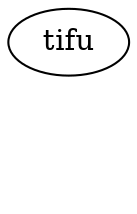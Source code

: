 /*****
 
*****/

digraph G {
  graph [splines=true overlap=false]
  node  [shape=ellipse, width=0.3, height=0.3]
  13 [label="tifu"];
  label = "\n \n";  fontsize=24;
}
